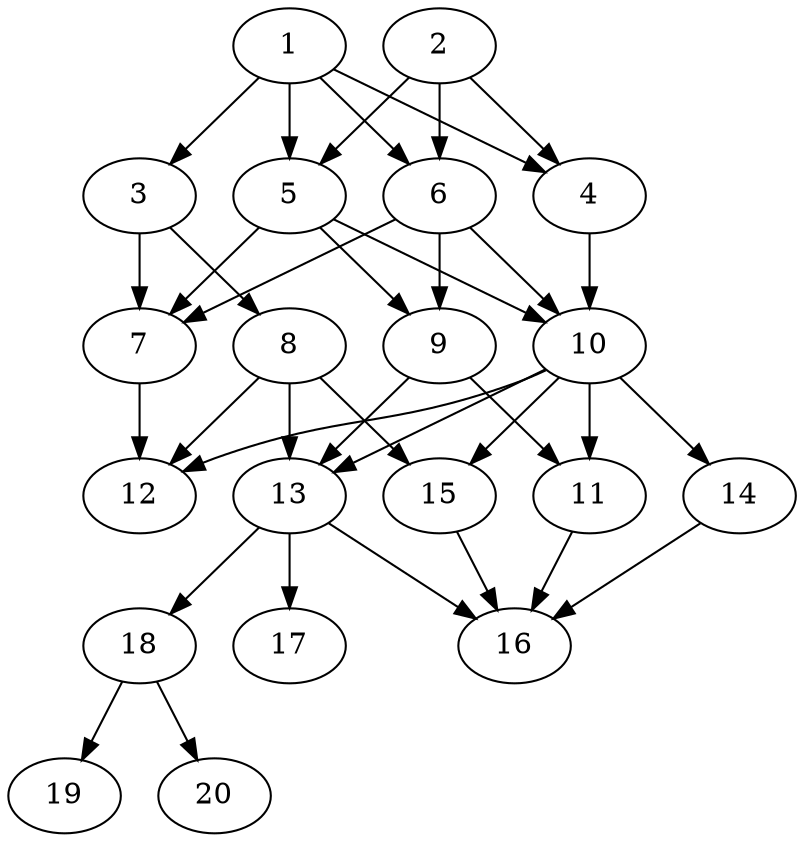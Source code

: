 // DAG automatically generated by daggen at Tue Jul 23 14:27:02 2019
// ./daggen --dot -n 20 --ccr 0.3 --fat 0.5 --regular 0.5 --density 0.7 --mindata 5242880 --maxdata 52428800 
digraph G {
  1 [size="168785920", alpha="0.02", expect_size="50635776"] 
  1 -> 3 [size ="50635776"]
  1 -> 4 [size ="50635776"]
  1 -> 5 [size ="50635776"]
  1 -> 6 [size ="50635776"]
  2 [size="107414187", alpha="0.06", expect_size="32224256"] 
  2 -> 4 [size ="32224256"]
  2 -> 5 [size ="32224256"]
  2 -> 6 [size ="32224256"]
  3 [size="52548267", alpha="0.14", expect_size="15764480"] 
  3 -> 7 [size ="15764480"]
  3 -> 8 [size ="15764480"]
  4 [size="58774187", alpha="0.13", expect_size="17632256"] 
  4 -> 10 [size ="17632256"]
  5 [size="32655360", alpha="0.02", expect_size="9796608"] 
  5 -> 7 [size ="9796608"]
  5 -> 9 [size ="9796608"]
  5 -> 10 [size ="9796608"]
  6 [size="51909973", alpha="0.13", expect_size="15572992"] 
  6 -> 7 [size ="15572992"]
  6 -> 9 [size ="15572992"]
  6 -> 10 [size ="15572992"]
  7 [size="114653867", alpha="0.14", expect_size="34396160"] 
  7 -> 12 [size ="34396160"]
  8 [size="89118720", alpha="0.03", expect_size="26735616"] 
  8 -> 12 [size ="26735616"]
  8 -> 13 [size ="26735616"]
  8 -> 15 [size ="26735616"]
  9 [size="157224960", alpha="0.17", expect_size="47167488"] 
  9 -> 11 [size ="47167488"]
  9 -> 13 [size ="47167488"]
  10 [size="109905920", alpha="0.04", expect_size="32971776"] 
  10 -> 11 [size ="32971776"]
  10 -> 12 [size ="32971776"]
  10 -> 13 [size ="32971776"]
  10 -> 14 [size ="32971776"]
  10 -> 15 [size ="32971776"]
  11 [size="50647040", alpha="0.12", expect_size="15194112"] 
  11 -> 16 [size ="15194112"]
  12 [size="63228587", alpha="0.19", expect_size="18968576"] 
  13 [size="108735147", alpha="0.04", expect_size="32620544"] 
  13 -> 16 [size ="32620544"]
  13 -> 17 [size ="32620544"]
  13 -> 18 [size ="32620544"]
  14 [size="59238400", alpha="0.07", expect_size="17771520"] 
  14 -> 16 [size ="17771520"]
  15 [size="164044800", alpha="0.12", expect_size="49213440"] 
  15 -> 16 [size ="49213440"]
  16 [size="23063893", alpha="0.10", expect_size="6919168"] 
  17 [size="125893973", alpha="0.03", expect_size="37768192"] 
  18 [size="76127573", alpha="0.15", expect_size="22838272"] 
  18 -> 19 [size ="22838272"]
  18 -> 20 [size ="22838272"]
  19 [size="98351787", alpha="0.09", expect_size="29505536"] 
  20 [size="71666347", alpha="0.02", expect_size="21499904"] 
}
